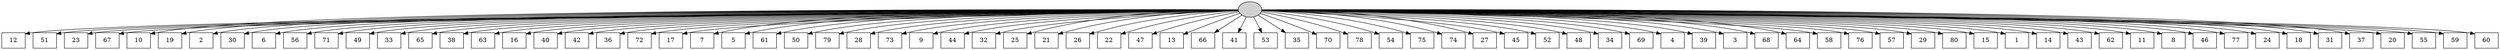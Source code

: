 digraph G {
0[style=filled, fillcolor=grey82, label=""];
1[shape=box,style=filled, fillcolor=white,label="12\n"];
2[shape=box,style=filled, fillcolor=white,label="51\n"];
3[shape=box,style=filled, fillcolor=white,label="23\n"];
4[shape=box,style=filled, fillcolor=white,label="67\n"];
5[shape=box,style=filled, fillcolor=white,label="10\n"];
6[shape=box,style=filled, fillcolor=white,label="19\n"];
7[shape=box,style=filled, fillcolor=white,label="2\n"];
8[shape=box,style=filled, fillcolor=white,label="30\n"];
9[shape=box,style=filled, fillcolor=white,label="6\n"];
10[shape=box,style=filled, fillcolor=white,label="56\n"];
11[shape=box,style=filled, fillcolor=white,label="71\n"];
12[shape=box,style=filled, fillcolor=white,label="49\n"];
13[shape=box,style=filled, fillcolor=white,label="33\n"];
14[shape=box,style=filled, fillcolor=white,label="65\n"];
15[shape=box,style=filled, fillcolor=white,label="38\n"];
16[shape=box,style=filled, fillcolor=white,label="63\n"];
17[shape=box,style=filled, fillcolor=white,label="16\n"];
18[shape=box,style=filled, fillcolor=white,label="40\n"];
19[shape=box,style=filled, fillcolor=white,label="42\n"];
20[shape=box,style=filled, fillcolor=white,label="36\n"];
21[shape=box,style=filled, fillcolor=white,label="72\n"];
22[shape=box,style=filled, fillcolor=white,label="17\n"];
23[shape=box,style=filled, fillcolor=white,label="7\n"];
24[shape=box,style=filled, fillcolor=white,label="5\n"];
25[shape=box,style=filled, fillcolor=white,label="61\n"];
26[shape=box,style=filled, fillcolor=white,label="50\n"];
27[shape=box,style=filled, fillcolor=white,label="79\n"];
28[shape=box,style=filled, fillcolor=white,label="28\n"];
29[shape=box,style=filled, fillcolor=white,label="73\n"];
30[shape=box,style=filled, fillcolor=white,label="9\n"];
31[shape=box,style=filled, fillcolor=white,label="44\n"];
32[shape=box,style=filled, fillcolor=white,label="32\n"];
33[shape=box,style=filled, fillcolor=white,label="25\n"];
34[shape=box,style=filled, fillcolor=white,label="21\n"];
35[shape=box,style=filled, fillcolor=white,label="26\n"];
36[shape=box,style=filled, fillcolor=white,label="22\n"];
37[shape=box,style=filled, fillcolor=white,label="47\n"];
38[shape=box,style=filled, fillcolor=white,label="13\n"];
39[shape=box,style=filled, fillcolor=white,label="66\n"];
40[shape=box,style=filled, fillcolor=white,label="41\n"];
41[shape=box,style=filled, fillcolor=white,label="53\n"];
42[shape=box,style=filled, fillcolor=white,label="35\n"];
43[shape=box,style=filled, fillcolor=white,label="70\n"];
44[shape=box,style=filled, fillcolor=white,label="78\n"];
45[shape=box,style=filled, fillcolor=white,label="54\n"];
46[shape=box,style=filled, fillcolor=white,label="75\n"];
47[shape=box,style=filled, fillcolor=white,label="74\n"];
48[shape=box,style=filled, fillcolor=white,label="27\n"];
49[shape=box,style=filled, fillcolor=white,label="45\n"];
50[shape=box,style=filled, fillcolor=white,label="52\n"];
51[shape=box,style=filled, fillcolor=white,label="48\n"];
52[shape=box,style=filled, fillcolor=white,label="34\n"];
53[shape=box,style=filled, fillcolor=white,label="69\n"];
54[shape=box,style=filled, fillcolor=white,label="4\n"];
55[shape=box,style=filled, fillcolor=white,label="39\n"];
56[shape=box,style=filled, fillcolor=white,label="3\n"];
57[shape=box,style=filled, fillcolor=white,label="68\n"];
58[shape=box,style=filled, fillcolor=white,label="64\n"];
59[shape=box,style=filled, fillcolor=white,label="58\n"];
60[shape=box,style=filled, fillcolor=white,label="76\n"];
61[shape=box,style=filled, fillcolor=white,label="57\n"];
62[shape=box,style=filled, fillcolor=white,label="29\n"];
63[shape=box,style=filled, fillcolor=white,label="80\n"];
64[shape=box,style=filled, fillcolor=white,label="15\n"];
65[shape=box,style=filled, fillcolor=white,label="1\n"];
66[shape=box,style=filled, fillcolor=white,label="14\n"];
67[shape=box,style=filled, fillcolor=white,label="43\n"];
68[shape=box,style=filled, fillcolor=white,label="62\n"];
69[shape=box,style=filled, fillcolor=white,label="11\n"];
70[shape=box,style=filled, fillcolor=white,label="8\n"];
71[shape=box,style=filled, fillcolor=white,label="46\n"];
72[shape=box,style=filled, fillcolor=white,label="77\n"];
73[shape=box,style=filled, fillcolor=white,label="24\n"];
74[shape=box,style=filled, fillcolor=white,label="18\n"];
75[shape=box,style=filled, fillcolor=white,label="31\n"];
76[shape=box,style=filled, fillcolor=white,label="37\n"];
77[shape=box,style=filled, fillcolor=white,label="20\n"];
78[shape=box,style=filled, fillcolor=white,label="55\n"];
79[shape=box,style=filled, fillcolor=white,label="59\n"];
80[shape=box,style=filled, fillcolor=white,label="60\n"];
0->1 ;
0->2 ;
0->3 ;
0->4 ;
0->5 ;
0->6 ;
0->7 ;
0->8 ;
0->9 ;
0->10 ;
0->11 ;
0->12 ;
0->13 ;
0->14 ;
0->15 ;
0->16 ;
0->17 ;
0->18 ;
0->19 ;
0->20 ;
0->21 ;
0->22 ;
0->23 ;
0->24 ;
0->25 ;
0->26 ;
0->27 ;
0->28 ;
0->29 ;
0->30 ;
0->31 ;
0->32 ;
0->33 ;
0->34 ;
0->35 ;
0->36 ;
0->37 ;
0->38 ;
0->39 ;
0->40 ;
0->41 ;
0->42 ;
0->43 ;
0->44 ;
0->45 ;
0->46 ;
0->47 ;
0->48 ;
0->49 ;
0->50 ;
0->51 ;
0->52 ;
0->53 ;
0->54 ;
0->55 ;
0->56 ;
0->57 ;
0->58 ;
0->59 ;
0->60 ;
0->61 ;
0->62 ;
0->63 ;
0->64 ;
0->65 ;
0->66 ;
0->67 ;
0->68 ;
0->69 ;
0->70 ;
0->71 ;
0->72 ;
0->73 ;
0->74 ;
0->75 ;
0->76 ;
0->77 ;
0->78 ;
0->79 ;
0->80 ;
}

